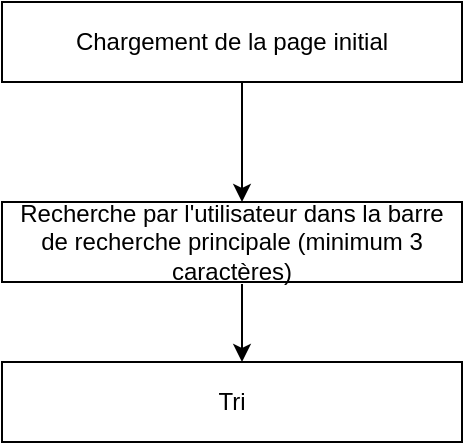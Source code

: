 <mxfile version="24.7.1" type="github">
  <diagram name="Page-1" id="_CkIk55Bxlhfrq4PTV1R">
    <mxGraphModel dx="822" dy="488" grid="1" gridSize="10" guides="1" tooltips="1" connect="1" arrows="1" fold="1" page="1" pageScale="1" pageWidth="827" pageHeight="1169" math="0" shadow="0">
      <root>
        <mxCell id="0" />
        <mxCell id="1" parent="0" />
        <mxCell id="PS8EHh33wONcYnEYTsD2-1" value="Chargement de la page initial" style="rounded=0;whiteSpace=wrap;html=1;" vertex="1" parent="1">
          <mxGeometry x="280" y="20" width="230" height="40" as="geometry" />
        </mxCell>
        <mxCell id="PS8EHh33wONcYnEYTsD2-4" value="Recherche par l&#39;utilisateur dans la barre de recherche principale (minimum 3 caractères)" style="rounded=0;whiteSpace=wrap;html=1;" vertex="1" parent="1">
          <mxGeometry x="280" y="120" width="230" height="40" as="geometry" />
        </mxCell>
        <mxCell id="PS8EHh33wONcYnEYTsD2-6" value="" style="endArrow=classic;html=1;rounded=0;" edge="1" parent="1">
          <mxGeometry width="50" height="50" relative="1" as="geometry">
            <mxPoint x="400" y="60" as="sourcePoint" />
            <mxPoint x="400" y="120" as="targetPoint" />
          </mxGeometry>
        </mxCell>
        <mxCell id="PS8EHh33wONcYnEYTsD2-7" value="" style="endArrow=classic;html=1;rounded=0;entryX=0.526;entryY=-0.068;entryDx=0;entryDy=0;entryPerimeter=0;" edge="1" parent="1">
          <mxGeometry width="50" height="50" relative="1" as="geometry">
            <mxPoint x="400" y="161" as="sourcePoint" />
            <mxPoint x="400" y="200.0" as="targetPoint" />
          </mxGeometry>
        </mxCell>
        <mxCell id="PS8EHh33wONcYnEYTsD2-8" value="Tri" style="rounded=0;whiteSpace=wrap;html=1;" vertex="1" parent="1">
          <mxGeometry x="280" y="200" width="230" height="40" as="geometry" />
        </mxCell>
      </root>
    </mxGraphModel>
  </diagram>
</mxfile>

